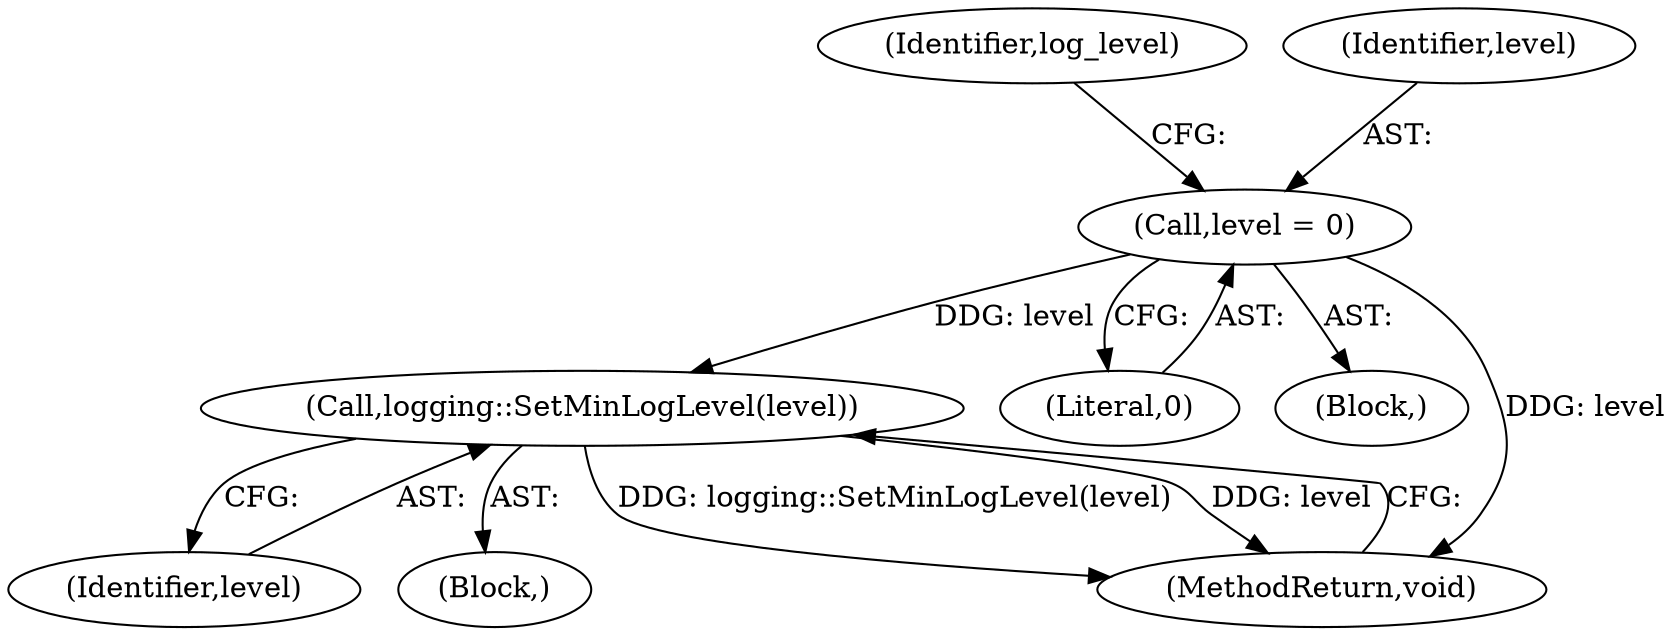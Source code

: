 digraph "1_Chrome_4ab22cfc619ee8ff17a8c50e289ec3b30731ceba_9@del" {
"1000149" [label="(Call,logging::SetMinLogLevel(level))"];
"1000140" [label="(Call,level = 0)"];
"1000150" [label="(Identifier,level)"];
"1000142" [label="(Literal,0)"];
"1000148" [label="(Block,)"];
"1000140" [label="(Call,level = 0)"];
"1000145" [label="(Identifier,log_level)"];
"1000149" [label="(Call,logging::SetMinLogLevel(level))"];
"1000141" [label="(Identifier,level)"];
"1000133" [label="(Block,)"];
"1000159" [label="(MethodReturn,void)"];
"1000149" -> "1000148"  [label="AST: "];
"1000149" -> "1000150"  [label="CFG: "];
"1000150" -> "1000149"  [label="AST: "];
"1000159" -> "1000149"  [label="CFG: "];
"1000149" -> "1000159"  [label="DDG: logging::SetMinLogLevel(level)"];
"1000149" -> "1000159"  [label="DDG: level"];
"1000140" -> "1000149"  [label="DDG: level"];
"1000140" -> "1000133"  [label="AST: "];
"1000140" -> "1000142"  [label="CFG: "];
"1000141" -> "1000140"  [label="AST: "];
"1000142" -> "1000140"  [label="AST: "];
"1000145" -> "1000140"  [label="CFG: "];
"1000140" -> "1000159"  [label="DDG: level"];
}
